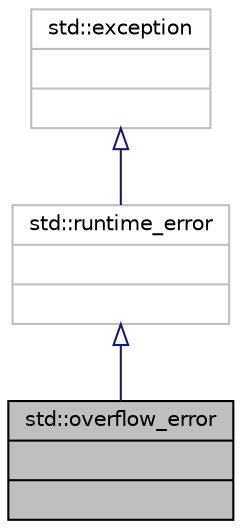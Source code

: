 digraph "std::overflow_error"
{
  edge [fontname="Helvetica",fontsize="10",labelfontname="Helvetica",labelfontsize="10"];
  node [fontname="Helvetica",fontsize="10",shape=record];
  Node717 [label="{std::overflow_error\n||}",height=0.2,width=0.4,color="black", fillcolor="grey75", style="filled", fontcolor="black"];
  Node718 -> Node717 [dir="back",color="midnightblue",fontsize="10",style="solid",arrowtail="onormal",fontname="Helvetica"];
  Node718 [label="{std::runtime_error\n||}",height=0.2,width=0.4,color="grey75", fillcolor="white", style="filled",tooltip="STL class "];
  Node719 -> Node718 [dir="back",color="midnightblue",fontsize="10",style="solid",arrowtail="onormal",fontname="Helvetica"];
  Node719 [label="{std::exception\n||}",height=0.2,width=0.4,color="grey75", fillcolor="white", style="filled",tooltip="STL class "];
}
